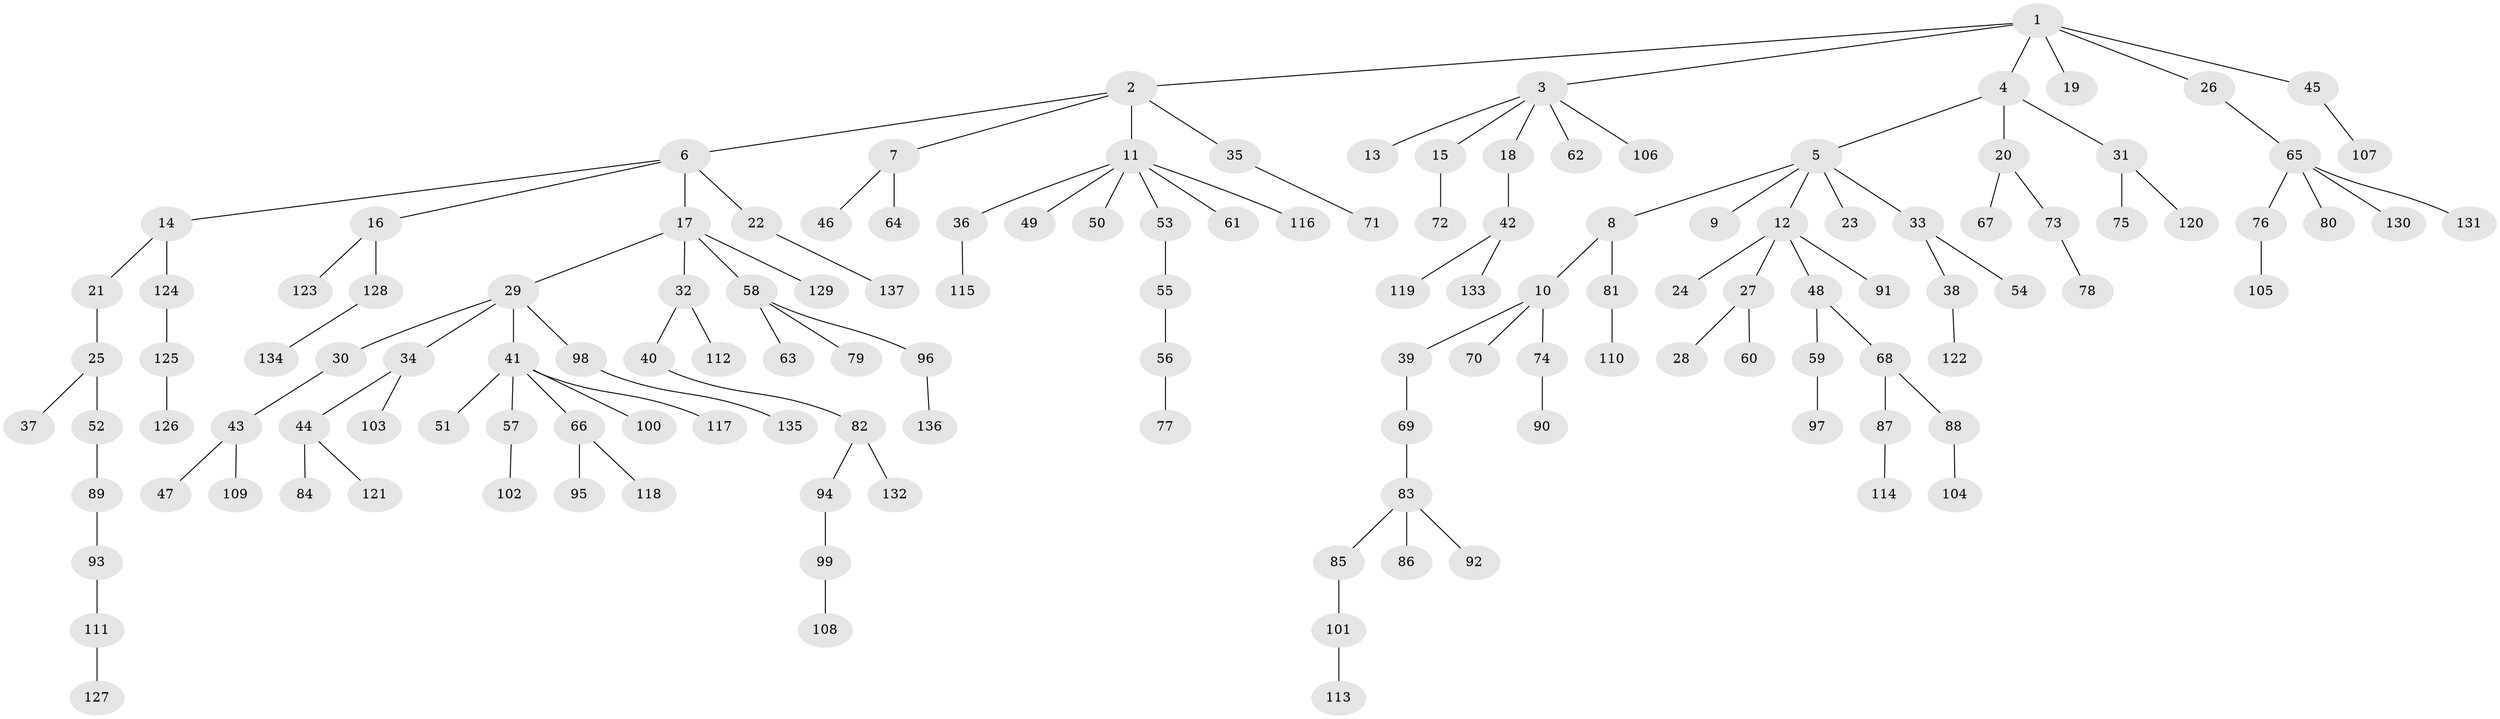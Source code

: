 // Generated by graph-tools (version 1.1) at 2025/15/03/09/25 04:15:22]
// undirected, 137 vertices, 136 edges
graph export_dot {
graph [start="1"]
  node [color=gray90,style=filled];
  1;
  2;
  3;
  4;
  5;
  6;
  7;
  8;
  9;
  10;
  11;
  12;
  13;
  14;
  15;
  16;
  17;
  18;
  19;
  20;
  21;
  22;
  23;
  24;
  25;
  26;
  27;
  28;
  29;
  30;
  31;
  32;
  33;
  34;
  35;
  36;
  37;
  38;
  39;
  40;
  41;
  42;
  43;
  44;
  45;
  46;
  47;
  48;
  49;
  50;
  51;
  52;
  53;
  54;
  55;
  56;
  57;
  58;
  59;
  60;
  61;
  62;
  63;
  64;
  65;
  66;
  67;
  68;
  69;
  70;
  71;
  72;
  73;
  74;
  75;
  76;
  77;
  78;
  79;
  80;
  81;
  82;
  83;
  84;
  85;
  86;
  87;
  88;
  89;
  90;
  91;
  92;
  93;
  94;
  95;
  96;
  97;
  98;
  99;
  100;
  101;
  102;
  103;
  104;
  105;
  106;
  107;
  108;
  109;
  110;
  111;
  112;
  113;
  114;
  115;
  116;
  117;
  118;
  119;
  120;
  121;
  122;
  123;
  124;
  125;
  126;
  127;
  128;
  129;
  130;
  131;
  132;
  133;
  134;
  135;
  136;
  137;
  1 -- 2;
  1 -- 3;
  1 -- 4;
  1 -- 19;
  1 -- 26;
  1 -- 45;
  2 -- 6;
  2 -- 7;
  2 -- 11;
  2 -- 35;
  3 -- 13;
  3 -- 15;
  3 -- 18;
  3 -- 62;
  3 -- 106;
  4 -- 5;
  4 -- 20;
  4 -- 31;
  5 -- 8;
  5 -- 9;
  5 -- 12;
  5 -- 23;
  5 -- 33;
  6 -- 14;
  6 -- 16;
  6 -- 17;
  6 -- 22;
  7 -- 46;
  7 -- 64;
  8 -- 10;
  8 -- 81;
  10 -- 39;
  10 -- 70;
  10 -- 74;
  11 -- 36;
  11 -- 49;
  11 -- 50;
  11 -- 53;
  11 -- 61;
  11 -- 116;
  12 -- 24;
  12 -- 27;
  12 -- 48;
  12 -- 91;
  14 -- 21;
  14 -- 124;
  15 -- 72;
  16 -- 123;
  16 -- 128;
  17 -- 29;
  17 -- 32;
  17 -- 58;
  17 -- 129;
  18 -- 42;
  20 -- 67;
  20 -- 73;
  21 -- 25;
  22 -- 137;
  25 -- 37;
  25 -- 52;
  26 -- 65;
  27 -- 28;
  27 -- 60;
  29 -- 30;
  29 -- 34;
  29 -- 41;
  29 -- 98;
  30 -- 43;
  31 -- 75;
  31 -- 120;
  32 -- 40;
  32 -- 112;
  33 -- 38;
  33 -- 54;
  34 -- 44;
  34 -- 103;
  35 -- 71;
  36 -- 115;
  38 -- 122;
  39 -- 69;
  40 -- 82;
  41 -- 51;
  41 -- 57;
  41 -- 66;
  41 -- 100;
  41 -- 117;
  42 -- 119;
  42 -- 133;
  43 -- 47;
  43 -- 109;
  44 -- 84;
  44 -- 121;
  45 -- 107;
  48 -- 59;
  48 -- 68;
  52 -- 89;
  53 -- 55;
  55 -- 56;
  56 -- 77;
  57 -- 102;
  58 -- 63;
  58 -- 79;
  58 -- 96;
  59 -- 97;
  65 -- 76;
  65 -- 80;
  65 -- 130;
  65 -- 131;
  66 -- 95;
  66 -- 118;
  68 -- 87;
  68 -- 88;
  69 -- 83;
  73 -- 78;
  74 -- 90;
  76 -- 105;
  81 -- 110;
  82 -- 94;
  82 -- 132;
  83 -- 85;
  83 -- 86;
  83 -- 92;
  85 -- 101;
  87 -- 114;
  88 -- 104;
  89 -- 93;
  93 -- 111;
  94 -- 99;
  96 -- 136;
  98 -- 135;
  99 -- 108;
  101 -- 113;
  111 -- 127;
  124 -- 125;
  125 -- 126;
  128 -- 134;
}
